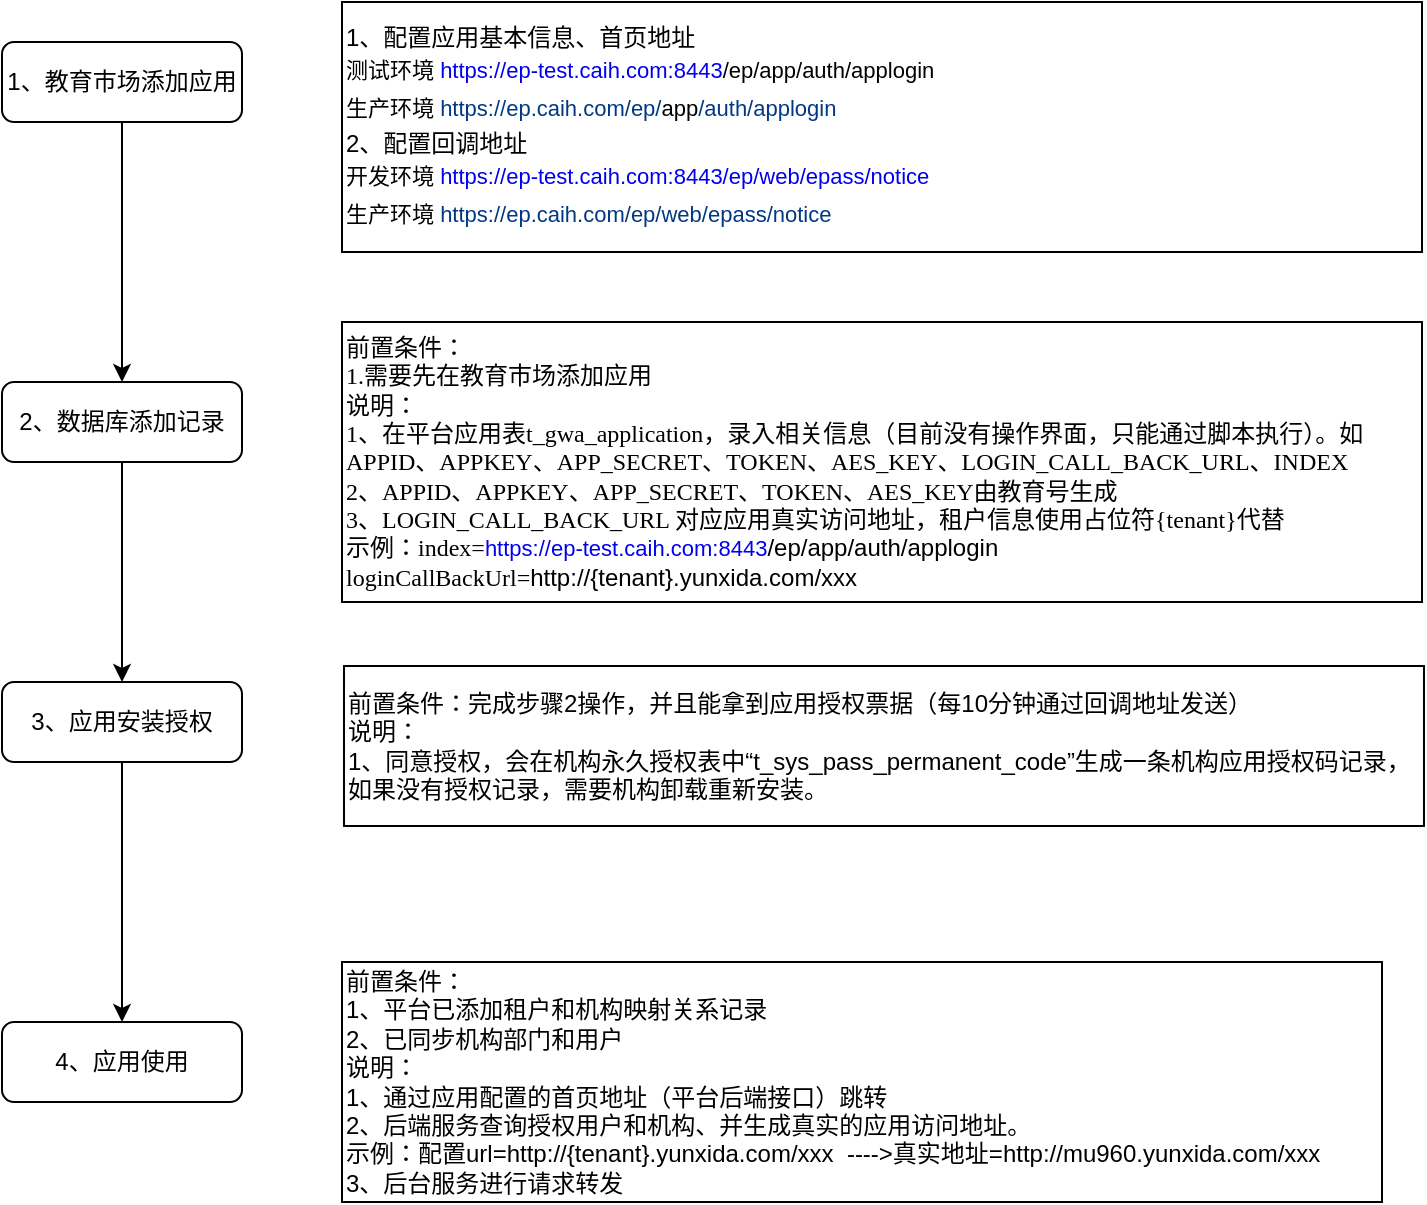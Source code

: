 <mxfile version="21.0.6" type="github">
  <diagram id="C5RBs43oDa-KdzZeNtuy" name="Page-1">
    <mxGraphModel dx="954" dy="562" grid="1" gridSize="10" guides="1" tooltips="1" connect="1" arrows="1" fold="1" page="1" pageScale="1" pageWidth="827" pageHeight="1169" math="0" shadow="0">
      <root>
        <mxCell id="WIyWlLk6GJQsqaUBKTNV-0" />
        <mxCell id="WIyWlLk6GJQsqaUBKTNV-1" parent="WIyWlLk6GJQsqaUBKTNV-0" />
        <mxCell id="xr-hMLC1pA_ehJgamefP-7" style="edgeStyle=orthogonalEdgeStyle;rounded=0;orthogonalLoop=1;jettySize=auto;html=1;" edge="1" parent="WIyWlLk6GJQsqaUBKTNV-1" source="xr-hMLC1pA_ehJgamefP-3" target="xr-hMLC1pA_ehJgamefP-6">
          <mxGeometry relative="1" as="geometry" />
        </mxCell>
        <mxCell id="xr-hMLC1pA_ehJgamefP-3" value="1、教育市场添加应用" style="rounded=1;whiteSpace=wrap;html=1;fontSize=12;glass=0;strokeWidth=1;shadow=0;" vertex="1" parent="WIyWlLk6GJQsqaUBKTNV-1">
          <mxGeometry x="80" y="40" width="120" height="40" as="geometry" />
        </mxCell>
        <mxCell id="xr-hMLC1pA_ehJgamefP-9" style="edgeStyle=orthogonalEdgeStyle;rounded=0;orthogonalLoop=1;jettySize=auto;html=1;entryX=0.5;entryY=0;entryDx=0;entryDy=0;" edge="1" parent="WIyWlLk6GJQsqaUBKTNV-1" source="xr-hMLC1pA_ehJgamefP-6" target="xr-hMLC1pA_ehJgamefP-8">
          <mxGeometry relative="1" as="geometry" />
        </mxCell>
        <mxCell id="xr-hMLC1pA_ehJgamefP-6" value="2、数据库添加记录" style="rounded=1;whiteSpace=wrap;html=1;fontSize=12;glass=0;strokeWidth=1;shadow=0;" vertex="1" parent="WIyWlLk6GJQsqaUBKTNV-1">
          <mxGeometry x="80" y="210" width="120" height="40" as="geometry" />
        </mxCell>
        <mxCell id="xr-hMLC1pA_ehJgamefP-11" style="edgeStyle=orthogonalEdgeStyle;rounded=0;orthogonalLoop=1;jettySize=auto;html=1;" edge="1" parent="WIyWlLk6GJQsqaUBKTNV-1" source="xr-hMLC1pA_ehJgamefP-8" target="xr-hMLC1pA_ehJgamefP-10">
          <mxGeometry relative="1" as="geometry" />
        </mxCell>
        <mxCell id="xr-hMLC1pA_ehJgamefP-8" value="3、应用安装授权" style="rounded=1;whiteSpace=wrap;html=1;fontSize=12;glass=0;strokeWidth=1;shadow=0;" vertex="1" parent="WIyWlLk6GJQsqaUBKTNV-1">
          <mxGeometry x="80" y="360" width="120" height="40" as="geometry" />
        </mxCell>
        <mxCell id="xr-hMLC1pA_ehJgamefP-10" value="4、应用使用" style="rounded=1;whiteSpace=wrap;html=1;fontSize=12;glass=0;strokeWidth=1;shadow=0;" vertex="1" parent="WIyWlLk6GJQsqaUBKTNV-1">
          <mxGeometry x="80" y="530" width="120" height="40" as="geometry" />
        </mxCell>
        <UserObject label="1、配置应用基本信息、首页地址&lt;br&gt;&lt;article style=&quot;font-size: 11px;&quot; data-content=&quot;[{&amp;quot;type&amp;quot;:&amp;quot;block&amp;quot;,&amp;quot;id&amp;quot;:&amp;quot;2Ufp-1679367261097&amp;quot;,&amp;quot;name&amp;quot;:&amp;quot;paragraph&amp;quot;,&amp;quot;data&amp;quot;:{&amp;quot;version&amp;quot;:1},&amp;quot;nodes&amp;quot;:[{&amp;quot;type&amp;quot;:&amp;quot;text&amp;quot;,&amp;quot;id&amp;quot;:&amp;quot;61CM-1679367261098&amp;quot;,&amp;quot;leaves&amp;quot;:[{&amp;quot;text&amp;quot;:&amp;quot;//1-开发环境&amp;nbsp;&amp;quot;,&amp;quot;marks&amp;quot;:[]}]},{&amp;quot;type&amp;quot;:&amp;quot;inline&amp;quot;,&amp;quot;id&amp;quot;:&amp;quot;v21H-1679367261108&amp;quot;,&amp;quot;name&amp;quot;:&amp;quot;link&amp;quot;,&amp;quot;data&amp;quot;:{&amp;quot;href&amp;quot;:&amp;quot;https://ep-test.caih.com:8443/ep/app/applogin&amp;quot;},&amp;quot;nodes&amp;quot;:[{&amp;quot;type&amp;quot;:&amp;quot;text&amp;quot;,&amp;quot;id&amp;quot;:&amp;quot;mA8g-1679367261107&amp;quot;,&amp;quot;leaves&amp;quot;:[{&amp;quot;text&amp;quot;:&amp;quot;https://ep-test.caih.com:8443&amp;quot;,&amp;quot;marks&amp;quot;:[]}]}]},{&amp;quot;type&amp;quot;:&amp;quot;text&amp;quot;,&amp;quot;id&amp;quot;:&amp;quot;5p2v-1679367261109&amp;quot;,&amp;quot;leaves&amp;quot;:[{&amp;quot;text&amp;quot;:&amp;quot;/ep/app/auth/applogin&amp;quot;,&amp;quot;marks&amp;quot;:[]}]}],&amp;quot;state&amp;quot;:{}},{&amp;quot;type&amp;quot;:&amp;quot;block&amp;quot;,&amp;quot;id&amp;quot;:&amp;quot;1j2B-1679367261101&amp;quot;,&amp;quot;name&amp;quot;:&amp;quot;paragraph&amp;quot;,&amp;quot;data&amp;quot;:{&amp;quot;version&amp;quot;:1},&amp;quot;nodes&amp;quot;:[{&amp;quot;type&amp;quot;:&amp;quot;text&amp;quot;,&amp;quot;id&amp;quot;:&amp;quot;AqFT-1679367261102&amp;quot;,&amp;quot;leaves&amp;quot;:[{&amp;quot;text&amp;quot;:&amp;quot;//2-生产环境&amp;nbsp;&amp;quot;,&amp;quot;marks&amp;quot;:[]}]},{&amp;quot;type&amp;quot;:&amp;quot;inline&amp;quot;,&amp;quot;id&amp;quot;:&amp;quot;TZOr-1679367261112&amp;quot;,&amp;quot;name&amp;quot;:&amp;quot;link&amp;quot;,&amp;quot;data&amp;quot;:{&amp;quot;href&amp;quot;:&amp;quot;https://ep.caih.com//ep/app/applogin&amp;quot;},&amp;quot;nodes&amp;quot;:[{&amp;quot;type&amp;quot;:&amp;quot;text&amp;quot;,&amp;quot;id&amp;quot;:&amp;quot;o71M-1679367261111&amp;quot;,&amp;quot;leaves&amp;quot;:[{&amp;quot;text&amp;quot;:&amp;quot;https://ep.caih.com//ep/&amp;quot;,&amp;quot;marks&amp;quot;:[]}]}]},{&amp;quot;type&amp;quot;:&amp;quot;text&amp;quot;,&amp;quot;id&amp;quot;:&amp;quot;UZRS-1679367375498&amp;quot;,&amp;quot;leaves&amp;quot;:[{&amp;quot;text&amp;quot;:&amp;quot;app&amp;quot;,&amp;quot;marks&amp;quot;:[]}]},{&amp;quot;type&amp;quot;:&amp;quot;inline&amp;quot;,&amp;quot;id&amp;quot;:&amp;quot;cj1z-1679367375507&amp;quot;,&amp;quot;name&amp;quot;:&amp;quot;link&amp;quot;,&amp;quot;data&amp;quot;:{&amp;quot;href&amp;quot;:&amp;quot;https://ep-test.caih.com:8443/ep/app/applogin&amp;quot;},&amp;quot;nodes&amp;quot;:[{&amp;quot;type&amp;quot;:&amp;quot;text&amp;quot;,&amp;quot;id&amp;quot;:&amp;quot;zekt-1679367375508&amp;quot;,&amp;quot;leaves&amp;quot;:[{&amp;quot;text&amp;quot;:&amp;quot;/auth/applogin&amp;quot;,&amp;quot;marks&amp;quot;:[]}]}]},{&amp;quot;type&amp;quot;:&amp;quot;text&amp;quot;,&amp;quot;id&amp;quot;:&amp;quot;yVtv-1679367375509&amp;quot;,&amp;quot;leaves&amp;quot;:[{&amp;quot;text&amp;quot;:&amp;quot;&amp;quot;,&amp;quot;marks&amp;quot;:[]}]}],&amp;quot;state&amp;quot;:{}}]&quot;&gt;&lt;div style=&quot;line-height: 1.75; font-size: 11px;&quot;&gt;&lt;span style=&quot;&quot;&gt;	&lt;/span&gt;测试环境 &lt;a style=&quot;text-decoration-line: none; font-size: 11px;&quot; href=&quot;https://ep-test.caih.com:8443/ep/app/applogin&quot;&gt;https://ep-test.caih.com:8443&lt;/a&gt;/ep/app/auth/applogin&lt;/div&gt;&lt;div style=&quot;line-height: 1.75; font-size: 11px;&quot;&gt;&lt;span style=&quot;&quot;&gt;	&lt;/span&gt;生产环境 &lt;a style=&quot;text-decoration-line: none; font-size: 11px;&quot; href=&quot;https://ep.caih.com//ep/app/applogin&quot;&gt;&lt;span style=&quot;color: rgb(0, 56, 132); font-size: 11px;&quot;&gt;https://ep.caih.com/ep/&lt;/span&gt;&lt;/a&gt;app&lt;a style=&quot;text-decoration-line: none; font-size: 11px;&quot; href=&quot;https://ep-test.caih.com:8443/ep/app/applogin&quot;&gt;&lt;span style=&quot;color: rgb(0, 56, 132); font-size: 11px;&quot;&gt;/auth/applogin&lt;/span&gt;&lt;/a&gt;&lt;/div&gt;&lt;/article&gt;2、配置回调地址&lt;br&gt;&lt;div style=&quot;border-color: var(--border-color); font-size: 11px; line-height: 1.75;&quot;&gt;开发环境&amp;nbsp;&lt;a style=&quot;border-color: var(--border-color); text-decoration-line: none;&quot; href=&quot;https://ep-test.caih.com:8443/ep/app/applogin&quot;&gt;https://ep-test.caih.com:8443/ep/web/epass/notice&lt;/a&gt;&lt;/div&gt;&lt;div style=&quot;border-color: var(--border-color); font-size: 11px; line-height: 1.75;&quot;&gt;	生产环境&amp;nbsp;&lt;a style=&quot;border-color: var(--border-color); text-decoration-line: none;&quot; href=&quot;https://ep.caih.com//ep/app/applogin&quot;&gt;&lt;span style=&quot;border-color: var(--border-color); color: rgb(0, 56, 132);&quot;&gt;https://ep.caih.com/ep/web/epass/notice&lt;/span&gt;&lt;/a&gt;&lt;/div&gt;" treeRoot="1" id="xr-hMLC1pA_ehJgamefP-27">
          <mxCell style="whiteSpace=wrap;html=1;align=left;treeFolding=1;treeMoving=1;newEdgeStyle={&quot;edgeStyle&quot;:&quot;elbowEdgeStyle&quot;,&quot;startArrow&quot;:&quot;none&quot;,&quot;endArrow&quot;:&quot;none&quot;};" vertex="1" parent="WIyWlLk6GJQsqaUBKTNV-1">
            <mxGeometry x="250" y="20" width="540" height="125" as="geometry" />
          </mxCell>
        </UserObject>
        <UserObject label="&lt;font face=&quot;Times New Roman&quot; style=&quot;font-size: 12px;&quot;&gt;前置条件：&lt;br&gt;1.需要先在教育市场添加应用&lt;br&gt;说明：&lt;br&gt;1、在平台应用表t_gwa_application，录入相关信息（目前没有操作界面，只能通过脚本执行）。如APPID、APPKEY、APP_SECRET、TOKEN、AES_KEY、LOGIN_CALL_BACK_URL、INDEX&lt;br&gt;2、APPID、APPKEY、APP_SECRET、TOKEN、AES_KEY由教育号生成&lt;br&gt;3、LOGIN_CALL_BACK_URL 对应应用真实访问地址，租户信息使用占位符{tenant}代替&lt;br&gt;示例：index=&lt;/font&gt;&lt;a style=&quot;border-color: var(--border-color); font-size: 11px; text-decoration-line: none;&quot; href=&quot;https://ep-test.caih.com:8443/ep/app/applogin&quot;&gt;https://ep-test.caih.com:8443&lt;/a&gt;/ep/app/auth/applogin&lt;font face=&quot;Times New Roman&quot; style=&quot;font-size: 12px;&quot;&gt;&lt;br&gt;loginCallBackUrl=&lt;/font&gt;http://{tenant}.yunxida.com/xxx&lt;font face=&quot;Times New Roman&quot; style=&quot;font-size: 12px;&quot;&gt;&lt;br&gt;&lt;/font&gt;" treeRoot="1" id="xr-hMLC1pA_ehJgamefP-28">
          <mxCell style="whiteSpace=wrap;html=1;align=left;treeFolding=1;treeMoving=1;newEdgeStyle={&quot;edgeStyle&quot;:&quot;elbowEdgeStyle&quot;,&quot;startArrow&quot;:&quot;none&quot;,&quot;endArrow&quot;:&quot;none&quot;};" vertex="1" parent="WIyWlLk6GJQsqaUBKTNV-1">
            <mxGeometry x="250" y="180" width="540" height="140" as="geometry" />
          </mxCell>
        </UserObject>
        <UserObject label="前置条件：完成步骤2操作，并且能拿到应用授权票据（每10分钟通过回调地址发送）&lt;br&gt;说明：&lt;br&gt;1、同意授权，会在机构永久授权表中“t_sys_pass_permanent_code”生成一条机构应用授权码记录，&lt;br&gt;如果没有授权记录，需要机构卸载重新安装。" treeRoot="1" id="xr-hMLC1pA_ehJgamefP-29">
          <mxCell style="whiteSpace=wrap;html=1;align=left;treeFolding=1;treeMoving=1;newEdgeStyle={&quot;edgeStyle&quot;:&quot;elbowEdgeStyle&quot;,&quot;startArrow&quot;:&quot;none&quot;,&quot;endArrow&quot;:&quot;none&quot;};" vertex="1" parent="WIyWlLk6GJQsqaUBKTNV-1">
            <mxGeometry x="251" y="352" width="540" height="80" as="geometry" />
          </mxCell>
        </UserObject>
        <UserObject label="前置条件：&lt;br&gt;1、平台已添加租户和机构映射关系记录&lt;br&gt;2、已同步机构部门和用户&lt;br&gt;说明：&lt;br&gt;1、通过应用配置的首页地址（平台后端接口）跳转&lt;br&gt;2、后端服务查询授权用户和机构、并生成真实的应用访问地址。&lt;br&gt;示例：配置url=http://{tenant}.yunxida.com/xxx&amp;nbsp; ----&amp;gt;真实地址=http://mu960.yunxida.com/xxx&lt;br&gt;3、后台服务进行请求转发" treeRoot="1" id="xr-hMLC1pA_ehJgamefP-30">
          <mxCell style="whiteSpace=wrap;html=1;align=left;treeFolding=1;treeMoving=1;newEdgeStyle={&quot;edgeStyle&quot;:&quot;elbowEdgeStyle&quot;,&quot;startArrow&quot;:&quot;none&quot;,&quot;endArrow&quot;:&quot;none&quot;};" vertex="1" parent="WIyWlLk6GJQsqaUBKTNV-1">
            <mxGeometry x="250" y="500" width="520" height="120" as="geometry" />
          </mxCell>
        </UserObject>
      </root>
    </mxGraphModel>
  </diagram>
</mxfile>

